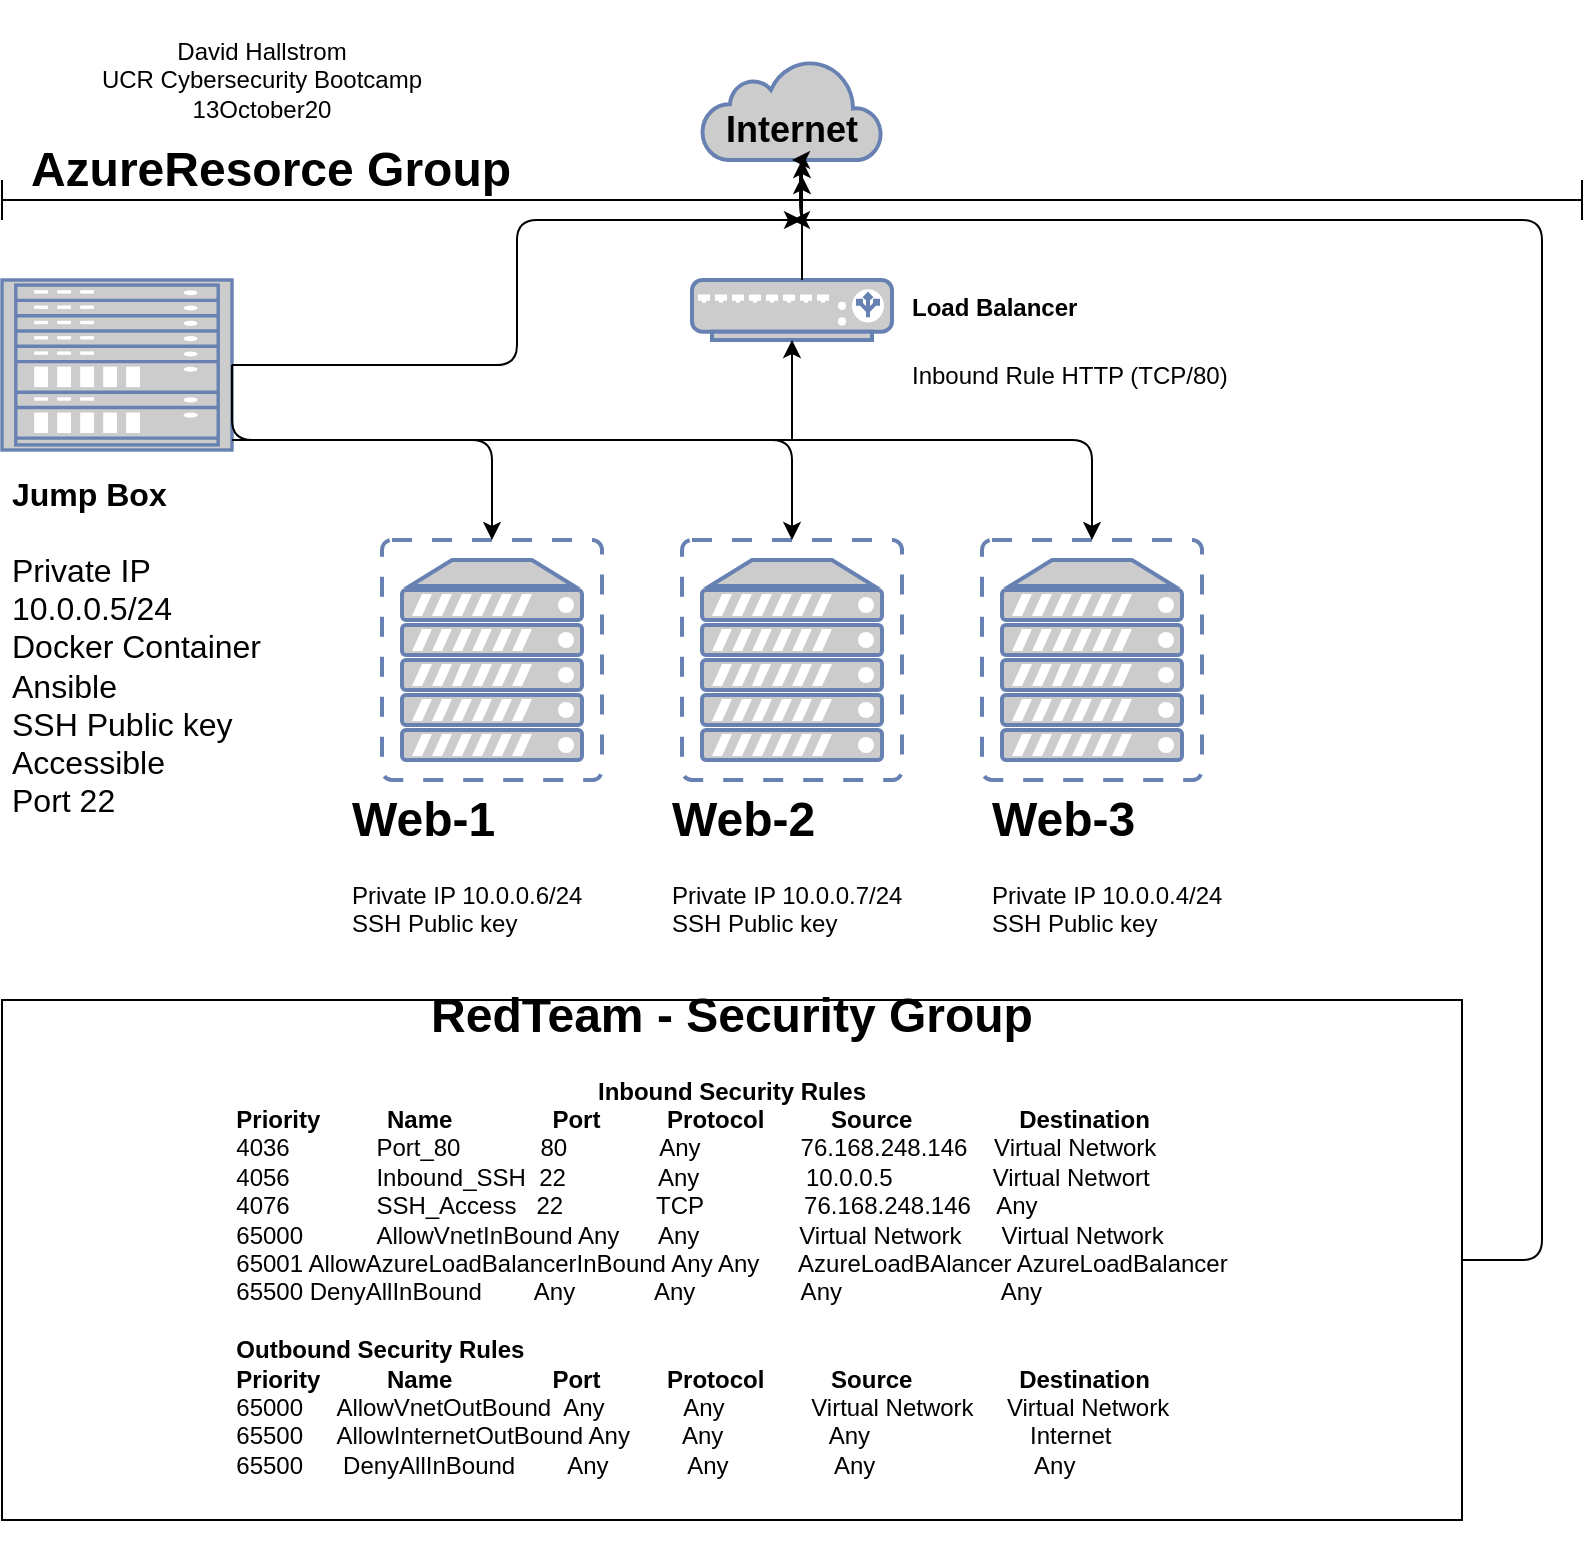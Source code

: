 <mxfile version="13.7.9" type="device"><diagram id="KXs5gKlRY-j9fxqXhLoe" name="Page-1"><mxGraphModel dx="1422" dy="762" grid="1" gridSize="10" guides="1" tooltips="1" connect="1" arrows="1" fold="1" page="1" pageScale="1" pageWidth="850" pageHeight="1100" math="0" shadow="0"><root><mxCell id="0"/><mxCell id="1" parent="0"/><mxCell id="1fhWsovPpV5ZXVGrlogn-1" value="" style="html=1;outlineConnect=0;fillColor=#CCCCCC;strokeColor=#6881B3;gradientColor=none;gradientDirection=north;strokeWidth=2;shape=mxgraph.networks.cloud;fontColor=#ffffff;" parent="1" vertex="1"><mxGeometry x="380" y="40" width="90" height="50" as="geometry"/></mxCell><mxCell id="1fhWsovPpV5ZXVGrlogn-2" value="" style="fontColor=#0066CC;verticalAlign=top;verticalLabelPosition=bottom;labelPosition=center;align=center;html=1;outlineConnect=0;fillColor=#CCCCCC;strokeColor=#6881B3;gradientColor=none;gradientDirection=north;strokeWidth=2;shape=mxgraph.networks.load_balancer;" parent="1" vertex="1"><mxGeometry x="375" y="150" width="100" height="30" as="geometry"/></mxCell><mxCell id="1fhWsovPpV5ZXVGrlogn-6" value="" style="fontColor=#0066CC;verticalAlign=top;verticalLabelPosition=bottom;labelPosition=center;align=center;html=1;outlineConnect=0;fillColor=#CCCCCC;strokeColor=#6881B3;gradientColor=none;gradientDirection=north;strokeWidth=2;shape=mxgraph.networks.rack;fontFamily=Helvetica;fontSize=12;" parent="1" vertex="1"><mxGeometry x="30" y="150" width="115" height="85" as="geometry"/></mxCell><mxCell id="1fhWsovPpV5ZXVGrlogn-7" value="" style="fontColor=#0066CC;verticalAlign=top;verticalLabelPosition=bottom;labelPosition=center;align=center;html=1;outlineConnect=0;fillColor=#CCCCCC;strokeColor=#6881B3;gradientColor=none;gradientDirection=north;strokeWidth=2;shape=mxgraph.networks.virtual_server;" parent="1" vertex="1"><mxGeometry x="220" y="280" width="110" height="120" as="geometry"/></mxCell><mxCell id="1fhWsovPpV5ZXVGrlogn-8" value="" style="fontColor=#0066CC;verticalAlign=top;verticalLabelPosition=bottom;labelPosition=center;align=center;html=1;outlineConnect=0;fillColor=#CCCCCC;strokeColor=#6881B3;gradientColor=none;gradientDirection=north;strokeWidth=2;shape=mxgraph.networks.virtual_server;" parent="1" vertex="1"><mxGeometry x="370" y="280" width="110" height="120" as="geometry"/></mxCell><mxCell id="1fhWsovPpV5ZXVGrlogn-9" value="" style="fontColor=#0066CC;verticalAlign=top;verticalLabelPosition=bottom;labelPosition=center;align=center;html=1;outlineConnect=0;fillColor=#CCCCCC;strokeColor=#6881B3;gradientColor=none;gradientDirection=north;strokeWidth=2;shape=mxgraph.networks.virtual_server;" parent="1" vertex="1"><mxGeometry x="520" y="280" width="110" height="120" as="geometry"/></mxCell><mxCell id="1fhWsovPpV5ZXVGrlogn-21" value="&lt;h1&gt;&lt;font style=&quot;font-size: 12px&quot;&gt;Load Balancer&amp;nbsp;&lt;/font&gt;&lt;/h1&gt;&lt;div&gt;&lt;font style=&quot;font-size: 12px&quot;&gt;Inbound Rule HTTP (TCP/80)&lt;/font&gt;&lt;/div&gt;" style="text;html=1;strokeColor=none;fillColor=none;spacing=5;spacingTop=-20;whiteSpace=wrap;overflow=hidden;rounded=0;" parent="1" vertex="1"><mxGeometry x="480" y="140" width="190" height="85" as="geometry"/></mxCell><mxCell id="1fhWsovPpV5ZXVGrlogn-23" value="&lt;h1&gt;&lt;font size=&quot;3&quot;&gt;Jump Box&lt;/font&gt;&lt;/h1&gt;&lt;div&gt;&lt;font size=&quot;3&quot;&gt;Private IP 10.0.0.5/24&lt;/font&gt;&lt;/div&gt;&lt;div&gt;&lt;font size=&quot;3&quot;&gt;Docker Container&lt;/font&gt;&lt;/div&gt;&lt;div&gt;&lt;font size=&quot;3&quot;&gt;Ansible&lt;/font&gt;&lt;/div&gt;&lt;div&gt;&lt;font size=&quot;3&quot;&gt;SSH Public key&amp;nbsp;&lt;/font&gt;&lt;/div&gt;&lt;font size=&quot;3&quot;&gt;Accessible&lt;br&gt;Port 22&lt;/font&gt;&lt;div&gt;&lt;br&gt;&lt;/div&gt;" style="text;html=1;strokeColor=none;fillColor=none;spacing=5;spacingTop=-20;whiteSpace=wrap;overflow=hidden;rounded=0;" parent="1" vertex="1"><mxGeometry x="30" y="235" width="140" height="185" as="geometry"/></mxCell><mxCell id="1fhWsovPpV5ZXVGrlogn-26" value="&lt;h1&gt;Web-1&lt;/h1&gt;&lt;div&gt;Private IP 10.0.0.6/24&lt;/div&gt;&lt;div&gt;&lt;font style=&quot;font-size: 12px&quot;&gt;SSH Public key&lt;/font&gt;&lt;br&gt;&lt;/div&gt;" style="text;html=1;strokeColor=none;fillColor=none;spacing=5;spacingTop=-20;whiteSpace=wrap;overflow=hidden;rounded=0;" parent="1" vertex="1"><mxGeometry x="200" y="400" width="130" height="100" as="geometry"/></mxCell><mxCell id="1fhWsovPpV5ZXVGrlogn-27" value="&lt;h1&gt;Web-2&lt;/h1&gt;&lt;div&gt;Private IP 10.0.0.7/24&lt;/div&gt;&lt;div&gt;SSH Public key&lt;br&gt;&lt;/div&gt;" style="text;html=1;strokeColor=none;fillColor=none;spacing=5;spacingTop=-20;whiteSpace=wrap;overflow=hidden;rounded=0;" parent="1" vertex="1"><mxGeometry x="360" y="400" width="130" height="90" as="geometry"/></mxCell><mxCell id="1fhWsovPpV5ZXVGrlogn-28" value="&lt;h1&gt;Web-3&lt;/h1&gt;&lt;div&gt;Private IP 10.0.0.4/24&lt;/div&gt;&lt;div&gt;SSH Public key&lt;br&gt;&lt;/div&gt;" style="text;html=1;strokeColor=none;fillColor=none;spacing=5;spacingTop=-20;whiteSpace=wrap;overflow=hidden;rounded=0;" parent="1" vertex="1"><mxGeometry x="520" y="400" width="130" height="100" as="geometry"/></mxCell><mxCell id="1fhWsovPpV5ZXVGrlogn-29" value="&lt;font style=&quot;font-size: 18px&quot;&gt;&lt;b&gt;Internet&lt;/b&gt;&lt;/font&gt;" style="text;html=1;strokeColor=none;fillColor=none;align=center;verticalAlign=middle;whiteSpace=wrap;rounded=0;" parent="1" vertex="1"><mxGeometry x="380" y="60" width="90" height="30" as="geometry"/></mxCell><mxCell id="1fhWsovPpV5ZXVGrlogn-37" value="" style="edgeStyle=elbowEdgeStyle;elbow=vertical;endArrow=classic;html=1;exitX=1;exitY=0.5;exitDx=0;exitDy=0;exitPerimeter=0;" parent="1" source="1fhWsovPpV5ZXVGrlogn-6" target="1fhWsovPpV5ZXVGrlogn-7" edge="1"><mxGeometry width="50" height="50" relative="1" as="geometry"><mxPoint x="440" y="190" as="sourcePoint"/><mxPoint x="490" y="140" as="targetPoint"/><Array as="points"><mxPoint x="180" y="230"/></Array></mxGeometry></mxCell><mxCell id="1fhWsovPpV5ZXVGrlogn-38" value="" style="edgeStyle=elbowEdgeStyle;elbow=vertical;endArrow=classic;html=1;" parent="1" source="1fhWsovPpV5ZXVGrlogn-6" target="1fhWsovPpV5ZXVGrlogn-8" edge="1"><mxGeometry width="50" height="50" relative="1" as="geometry"><mxPoint x="190" y="200" as="sourcePoint"/><mxPoint x="490" y="140" as="targetPoint"/><Array as="points"><mxPoint x="340" y="230"/></Array></mxGeometry></mxCell><mxCell id="1fhWsovPpV5ZXVGrlogn-39" value="" style="edgeStyle=elbowEdgeStyle;elbow=vertical;endArrow=classic;html=1;" parent="1" source="1fhWsovPpV5ZXVGrlogn-6" target="1fhWsovPpV5ZXVGrlogn-9" edge="1"><mxGeometry width="50" height="50" relative="1" as="geometry"><mxPoint x="180" y="220" as="sourcePoint"/><mxPoint x="490" y="140" as="targetPoint"/><Array as="points"><mxPoint x="360" y="230"/></Array></mxGeometry></mxCell><mxCell id="1fhWsovPpV5ZXVGrlogn-40" value="" style="edgeStyle=elbowEdgeStyle;elbow=vertical;endArrow=classic;html=1;" parent="1" target="1fhWsovPpV5ZXVGrlogn-2" edge="1"><mxGeometry width="50" height="50" relative="1" as="geometry"><mxPoint x="425" y="230" as="sourcePoint"/><mxPoint x="490" y="140" as="targetPoint"/></mxGeometry></mxCell><mxCell id="1fhWsovPpV5ZXVGrlogn-41" value="David Hallstrom&lt;br&gt;UCR Cybersecurity Bootcamp&lt;br&gt;13October20" style="text;html=1;strokeColor=none;fillColor=none;align=center;verticalAlign=middle;whiteSpace=wrap;rounded=0;" parent="1" vertex="1"><mxGeometry x="30" y="10" width="260" height="80" as="geometry"/></mxCell><UserObject label="&lt;h1&gt;RedTeam - Security Group&lt;/h1&gt;&lt;div&gt;&lt;b&gt;Inbound Security Rules&lt;/b&gt;&lt;/div&gt;&lt;div style=&quot;text-align: left&quot;&gt;&lt;b&gt;Priority&amp;nbsp; &amp;nbsp; &amp;nbsp; &amp;nbsp; &amp;nbsp; Name&amp;nbsp; &amp;nbsp; &amp;nbsp; &amp;nbsp; &amp;nbsp; &amp;nbsp; &amp;nbsp; &amp;nbsp;Port&amp;nbsp; &amp;nbsp; &amp;nbsp; &amp;nbsp; &amp;nbsp; Protocol&amp;nbsp; &amp;nbsp; &amp;nbsp; &amp;nbsp; &amp;nbsp; Source&amp;nbsp; &amp;nbsp; &amp;nbsp; &amp;nbsp; &amp;nbsp; &amp;nbsp; &amp;nbsp; &amp;nbsp; Destination&lt;/b&gt;&lt;/div&gt;&lt;div style=&quot;text-align: left&quot;&gt;4036&amp;nbsp; &amp;nbsp; &amp;nbsp; &amp;nbsp; &amp;nbsp; &amp;nbsp; &amp;nbsp;Port_80&amp;nbsp; &amp;nbsp; &amp;nbsp; &amp;nbsp; &amp;nbsp; &amp;nbsp; 80&amp;nbsp; &amp;nbsp; &amp;nbsp; &amp;nbsp; &amp;nbsp; &amp;nbsp; &amp;nbsp; Any&amp;nbsp; &amp;nbsp; &amp;nbsp; &amp;nbsp; &amp;nbsp; &amp;nbsp; &amp;nbsp; &amp;nbsp;76.168.248.146&amp;nbsp; &amp;nbsp; Virtual Network&lt;/div&gt;&lt;div style=&quot;text-align: left&quot;&gt;4056&amp;nbsp; &amp;nbsp; &amp;nbsp; &amp;nbsp; &amp;nbsp; &amp;nbsp; &amp;nbsp;Inbound_SSH&amp;nbsp; 22&amp;nbsp; &amp;nbsp; &amp;nbsp; &amp;nbsp; &amp;nbsp; &amp;nbsp; &amp;nbsp; Any&amp;nbsp; &amp;nbsp; &amp;nbsp; &amp;nbsp; &amp;nbsp; &amp;nbsp; &amp;nbsp; &amp;nbsp; 10.0.0.5&amp;nbsp; &amp;nbsp; &amp;nbsp; &amp;nbsp; &amp;nbsp; &amp;nbsp; &amp;nbsp; &amp;nbsp;Virtual Networt&lt;/div&gt;&lt;div style=&quot;text-align: left&quot;&gt;&lt;span&gt;4076&amp;nbsp; &amp;nbsp; &amp;nbsp; &amp;nbsp; &amp;nbsp; &amp;nbsp; &amp;nbsp;SSH_Access&amp;nbsp; &amp;nbsp;22&amp;nbsp; &amp;nbsp; &amp;nbsp; &amp;nbsp; &amp;nbsp; &amp;nbsp; &amp;nbsp; TCP&amp;nbsp; &amp;nbsp; &amp;nbsp; &amp;nbsp; &amp;nbsp; &amp;nbsp; &amp;nbsp; &amp;nbsp;76.168.248.146&amp;nbsp; &amp;nbsp; Any&lt;/span&gt;&lt;br&gt;&lt;/div&gt;&lt;div style=&quot;text-align: left&quot;&gt;65000&amp;nbsp; &amp;nbsp; &amp;nbsp; &amp;nbsp; &amp;nbsp; &amp;nbsp;AllowVnetInBound Any&amp;nbsp; &amp;nbsp; &amp;nbsp; Any&amp;nbsp; &amp;nbsp; &amp;nbsp; &amp;nbsp; &amp;nbsp; &amp;nbsp; &amp;nbsp; &amp;nbsp;Virtual Network&amp;nbsp; &amp;nbsp; &amp;nbsp; Virtual Network&lt;/div&gt;&lt;div style=&quot;text-align: left&quot;&gt;65001 AllowAzureLoadBalancerInBound Any Any&amp;nbsp; &amp;nbsp; &amp;nbsp; AzureLoadBAlancer AzureLoadBalancer&lt;/div&gt;&lt;div style=&quot;text-align: left&quot;&gt;65500 DenyAllInBound&amp;nbsp; &amp;nbsp; &amp;nbsp; &amp;nbsp; Any&amp;nbsp; &amp;nbsp; &amp;nbsp; &amp;nbsp; &amp;nbsp; &amp;nbsp; Any&amp;nbsp; &amp;nbsp; &amp;nbsp; &amp;nbsp; &amp;nbsp; &amp;nbsp; &amp;nbsp; &amp;nbsp; Any&amp;nbsp; &amp;nbsp; &amp;nbsp; &amp;nbsp; &amp;nbsp; &amp;nbsp; &amp;nbsp; &amp;nbsp; &amp;nbsp; &amp;nbsp; &amp;nbsp; &amp;nbsp; Any&lt;/div&gt;&lt;div style=&quot;text-align: left&quot;&gt;&lt;br&gt;&lt;/div&gt;&lt;div&gt;&lt;div style=&quot;text-align: left&quot;&gt;&lt;b&gt;Outbound Security Rules&lt;/b&gt;&lt;/div&gt;&lt;div style=&quot;text-align: left&quot;&gt;&lt;b&gt;Priority&amp;nbsp; &amp;nbsp; &amp;nbsp; &amp;nbsp; &amp;nbsp; Name&amp;nbsp; &amp;nbsp; &amp;nbsp; &amp;nbsp; &amp;nbsp; &amp;nbsp; &amp;nbsp; &amp;nbsp;Port&amp;nbsp; &amp;nbsp; &amp;nbsp; &amp;nbsp; &amp;nbsp; Protocol&amp;nbsp; &amp;nbsp; &amp;nbsp; &amp;nbsp; &amp;nbsp; Source&amp;nbsp; &amp;nbsp; &amp;nbsp; &amp;nbsp; &amp;nbsp; &amp;nbsp; &amp;nbsp; &amp;nbsp; Destination&lt;/b&gt;&lt;/div&gt;&lt;/div&gt;&lt;div style=&quot;text-align: left&quot;&gt;65000&amp;nbsp; &amp;nbsp; &amp;nbsp;AllowVnetOutBound&amp;nbsp; Any&amp;nbsp; &amp;nbsp; &amp;nbsp; &amp;nbsp; &amp;nbsp; &amp;nbsp; Any&amp;nbsp; &amp;nbsp; &amp;nbsp; &amp;nbsp; &amp;nbsp; &amp;nbsp; &amp;nbsp;Virtual Network&amp;nbsp; &amp;nbsp; &amp;nbsp;Virtual Network&lt;/div&gt;&lt;div style=&quot;text-align: left&quot;&gt;65500&amp;nbsp; &amp;nbsp; &amp;nbsp;AllowInternetOutBound Any&amp;nbsp; &amp;nbsp; &amp;nbsp; &amp;nbsp; Any&amp;nbsp; &amp;nbsp; &amp;nbsp; &amp;nbsp; &amp;nbsp; &amp;nbsp; &amp;nbsp; &amp;nbsp; Any&amp;nbsp; &amp;nbsp; &amp;nbsp; &amp;nbsp; &amp;nbsp; &amp;nbsp; &amp;nbsp; &amp;nbsp; &amp;nbsp; &amp;nbsp; &amp;nbsp; &amp;nbsp; Internet&lt;br&gt;&lt;/div&gt;&lt;div style=&quot;text-align: left&quot;&gt;65500&amp;nbsp; &amp;nbsp; &amp;nbsp; DenyAllInBound&amp;nbsp; &amp;nbsp; &amp;nbsp; &amp;nbsp; Any&amp;nbsp; &amp;nbsp; &amp;nbsp; &amp;nbsp; &amp;nbsp; &amp;nbsp; Any&amp;nbsp; &amp;nbsp; &amp;nbsp; &amp;nbsp; &amp;nbsp; &amp;nbsp; &amp;nbsp; &amp;nbsp; Any&amp;nbsp; &amp;nbsp; &amp;nbsp; &amp;nbsp; &amp;nbsp; &amp;nbsp; &amp;nbsp; &amp;nbsp; &amp;nbsp; &amp;nbsp; &amp;nbsp; &amp;nbsp; Any&lt;br&gt;&lt;/div&gt;&lt;div style=&quot;text-align: left&quot;&gt;&lt;br&gt;&lt;/div&gt;&lt;div&gt;&lt;br&gt;&lt;/div&gt;&lt;div&gt;&lt;br style=&quot;text-align: left&quot;&gt;&lt;/div&gt;" treeRoot="1" id="1fhWsovPpV5ZXVGrlogn-43"><mxCell style="whiteSpace=wrap;html=1;align=center;treeFolding=1;treeMoving=1;newEdgeStyle={&quot;edgeStyle&quot;:&quot;elbowEdgeStyle&quot;,&quot;startArrow&quot;:&quot;none&quot;,&quot;endArrow&quot;:&quot;none&quot;};" parent="1" vertex="1"><mxGeometry x="30" y="510" width="730" height="260" as="geometry"/></mxCell></UserObject><mxCell id="1fhWsovPpV5ZXVGrlogn-44" value="" style="edgeStyle=elbowEdgeStyle;elbow=horizontal;endArrow=classic;html=1;exitX=1;exitY=0.5;exitDx=0;exitDy=0;" parent="1" source="1fhWsovPpV5ZXVGrlogn-43" edge="1"><mxGeometry width="50" height="50" relative="1" as="geometry"><mxPoint x="800" y="640" as="sourcePoint"/><mxPoint x="425" y="120" as="targetPoint"/><Array as="points"><mxPoint x="800" y="350"/></Array></mxGeometry></mxCell><mxCell id="1fhWsovPpV5ZXVGrlogn-45" value="" style="edgeStyle=elbowEdgeStyle;elbow=horizontal;endArrow=classic;html=1;entryX=0.5;entryY=1;entryDx=0;entryDy=0;" parent="1" target="1fhWsovPpV5ZXVGrlogn-29" edge="1"><mxGeometry width="50" height="50" relative="1" as="geometry"><mxPoint x="433" y="120" as="sourcePoint"/><mxPoint x="490" y="400" as="targetPoint"/></mxGeometry></mxCell><mxCell id="1fhWsovPpV5ZXVGrlogn-46" value="" style="edgeStyle=elbowEdgeStyle;elbow=horizontal;endArrow=classic;html=1;entryX=0.556;entryY=1.267;entryDx=0;entryDy=0;entryPerimeter=0;" parent="1" source="1fhWsovPpV5ZXVGrlogn-48" target="1fhWsovPpV5ZXVGrlogn-29" edge="1"><mxGeometry width="50" height="50" relative="1" as="geometry"><mxPoint x="440" y="450" as="sourcePoint"/><mxPoint x="490" y="400" as="targetPoint"/></mxGeometry></mxCell><mxCell id="1fhWsovPpV5ZXVGrlogn-47" value="" style="edgeStyle=elbowEdgeStyle;elbow=horizontal;endArrow=classic;html=1;" parent="1" source="1fhWsovPpV5ZXVGrlogn-6" edge="1"><mxGeometry width="50" height="50" relative="1" as="geometry"><mxPoint x="100" y="110" as="sourcePoint"/><mxPoint x="430" y="120" as="targetPoint"/></mxGeometry></mxCell><mxCell id="1fhWsovPpV5ZXVGrlogn-48" value="" style="shape=crossbar;whiteSpace=wrap;html=1;rounded=1;" parent="1" vertex="1"><mxGeometry x="30" y="100" width="790" height="20" as="geometry"/></mxCell><mxCell id="1fhWsovPpV5ZXVGrlogn-49" value="" style="edgeStyle=elbowEdgeStyle;elbow=horizontal;endArrow=classic;html=1;" parent="1" source="1fhWsovPpV5ZXVGrlogn-2" edge="1"><mxGeometry width="50" height="50" relative="1" as="geometry"><mxPoint x="430" y="150" as="sourcePoint"/><mxPoint x="430" y="90" as="targetPoint"/></mxGeometry></mxCell><mxCell id="1fhWsovPpV5ZXVGrlogn-50" value="AzureResorce Group" style="text;strokeColor=none;fillColor=none;html=1;fontSize=24;fontStyle=1;verticalAlign=middle;align=center;" parent="1" vertex="1"><mxGeometry x="37.5" y="80" width="252.5" height="30" as="geometry"/></mxCell></root></mxGraphModel></diagram></mxfile>